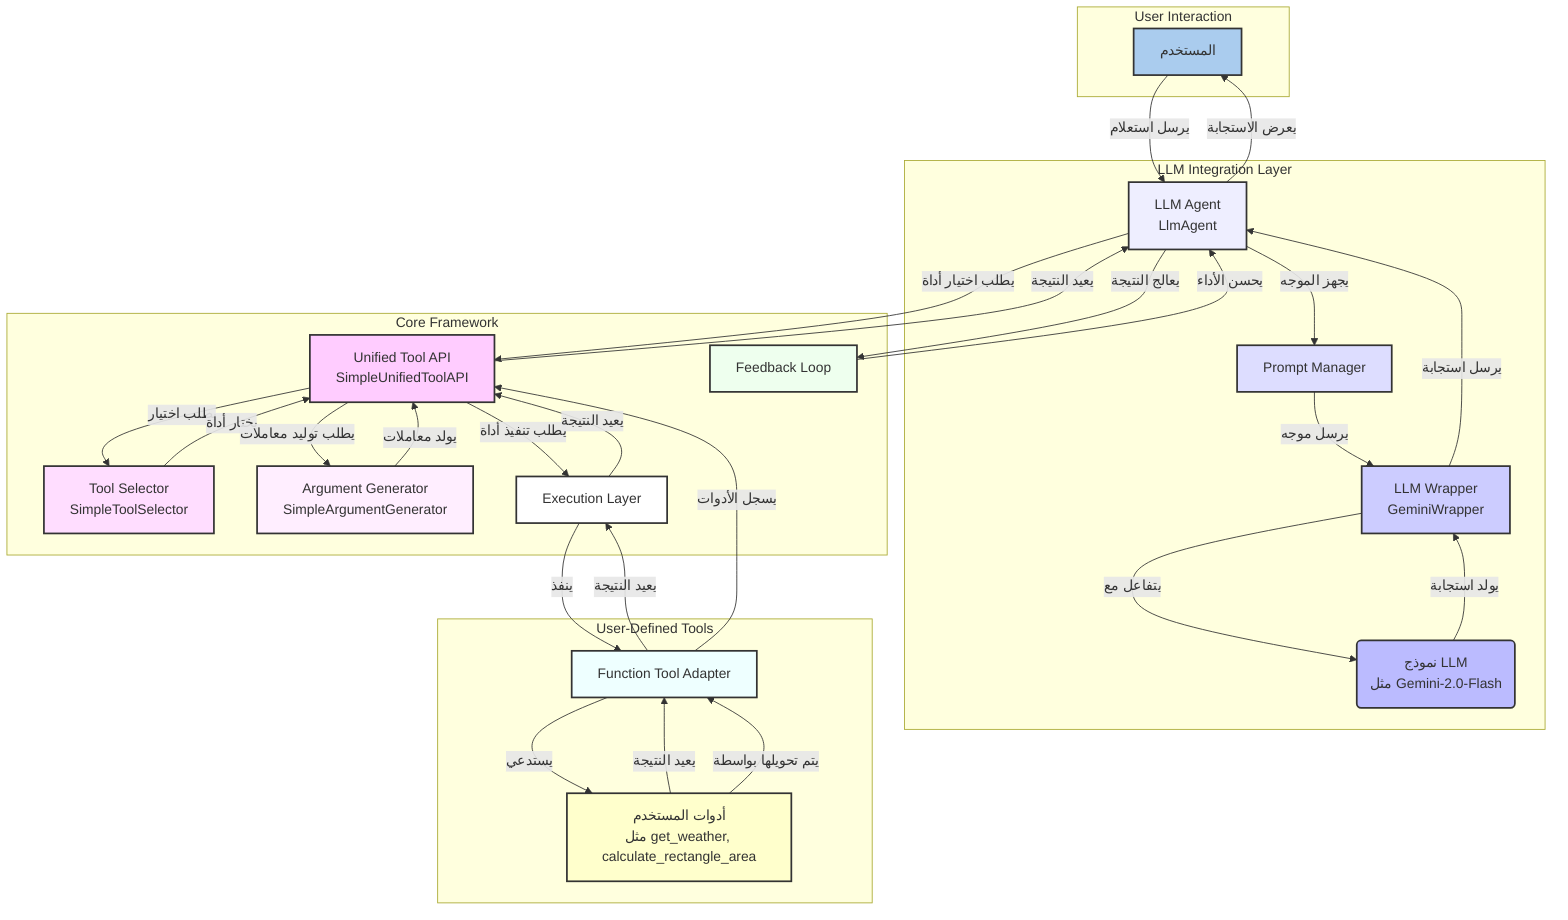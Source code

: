 graph TD
    subgraph User Interaction
        User[المستخدم]
    end

    subgraph LLM Integration Layer
        LLM_Model(نموذج LLM\nمثل Gemini-2.0-Flash)
        LLM_Wrapper[LLM Wrapper\nGeminiWrapper]
        Prompt_Manager[Prompt Manager]
        LLM_Agent[LLM Agent\nLlmAgent]
    end

    subgraph Core Framework
        Unified_API[Unified Tool API\nSimpleUnifiedToolAPI]
        Tool_Selector[Tool Selector\nSimpleToolSelector]
        Argument_Generator[Argument Generator\nSimpleArgumentGenerator]
        Execution_Layer[Execution Layer]
        Feedback_Loop[Feedback Loop]
    end

    subgraph User-Defined Tools
        Function_Tool_Adapter[Function Tool Adapter]
        User_Tools[أدوات المستخدم\nمثل get_weather, calculate_rectangle_area]
    end

    User -- يرسل استعلام --> LLM_Agent
    LLM_Agent -- يجهز الموجه --> Prompt_Manager
    Prompt_Manager -- يرسل موجه --> LLM_Wrapper
    LLM_Wrapper -- يتفاعل مع --> LLM_Model
    LLM_Model -- يولد استجابة --> LLM_Wrapper
    LLM_Wrapper -- يرسل استجابة --> LLM_Agent

    LLM_Agent -- يطلب اختيار أداة --> Unified_API
    Unified_API -- يطلب اختيار --> Tool_Selector
    Tool_Selector -- يختار أداة --> Unified_API

    Unified_API -- يطلب توليد معاملات --> Argument_Generator
    Argument_Generator -- يولد معاملات --> Unified_API

    Unified_API -- يطلب تنفيذ أداة --> Execution_Layer
    Execution_Layer -- ينفذ --> Function_Tool_Adapter
    Function_Tool_Adapter -- يستدعي --> User_Tools
    User_Tools -- يعيد النتيجة --> Function_Tool_Adapter
    Function_Tool_Adapter -- يعيد النتيجة --> Execution_Layer
    Execution_Layer -- يعيد النتيجة --> Unified_API

    Unified_API -- يعيد النتيجة --> LLM_Agent
    LLM_Agent -- يعالج النتيجة --> Feedback_Loop
    Feedback_Loop -- يحسن الأداء --> LLM_Agent
    LLM_Agent -- يعرض الاستجابة --> User

    Function_Tool_Adapter -- يسجل الأدوات --> Unified_API
    User_Tools -- يتم تحويلها بواسطة --> Function_Tool_Adapter

    classDef subgraphStyle fill:#f9f,stroke:#333,stroke-width:2px;
    class UserInteraction subgraphStyle;
    class LLMIntegrationLayer subgraphStyle;
    class CoreFramework subgraphStyle;
    class UserDefinedTools subgraphStyle;

    style User fill:#ace,stroke:#333,stroke-width:2px;
    style LLM_Model fill:#bbf,stroke:#333,stroke-width:2px;
    style LLM_Wrapper fill:#ccf,stroke:#333,stroke-width:2px;
    style Prompt_Manager fill:#ddf,stroke:#333,stroke-width:2px;
    style LLM_Agent fill:#eef,stroke:#333,stroke-width:2px;
    style Unified_API fill:#fcf,stroke:#333,stroke-width:2px;
    style Tool_Selector fill:#fdf,stroke:#333,stroke-width:2px;
    style Argument_Generator fill:#fef,stroke:#333,stroke-width:2px;
    style Execution_Layer fill:#fff,stroke:#333,stroke-width:2px;
    style Feedback_Loop fill:#efe,stroke:#333,stroke-width:2px;
    style Function_Tool_Adapter fill:#eff,stroke:#333,stroke-width:2px;
    style User_Tools fill:#ffc,stroke:#333,stroke-width:2px;